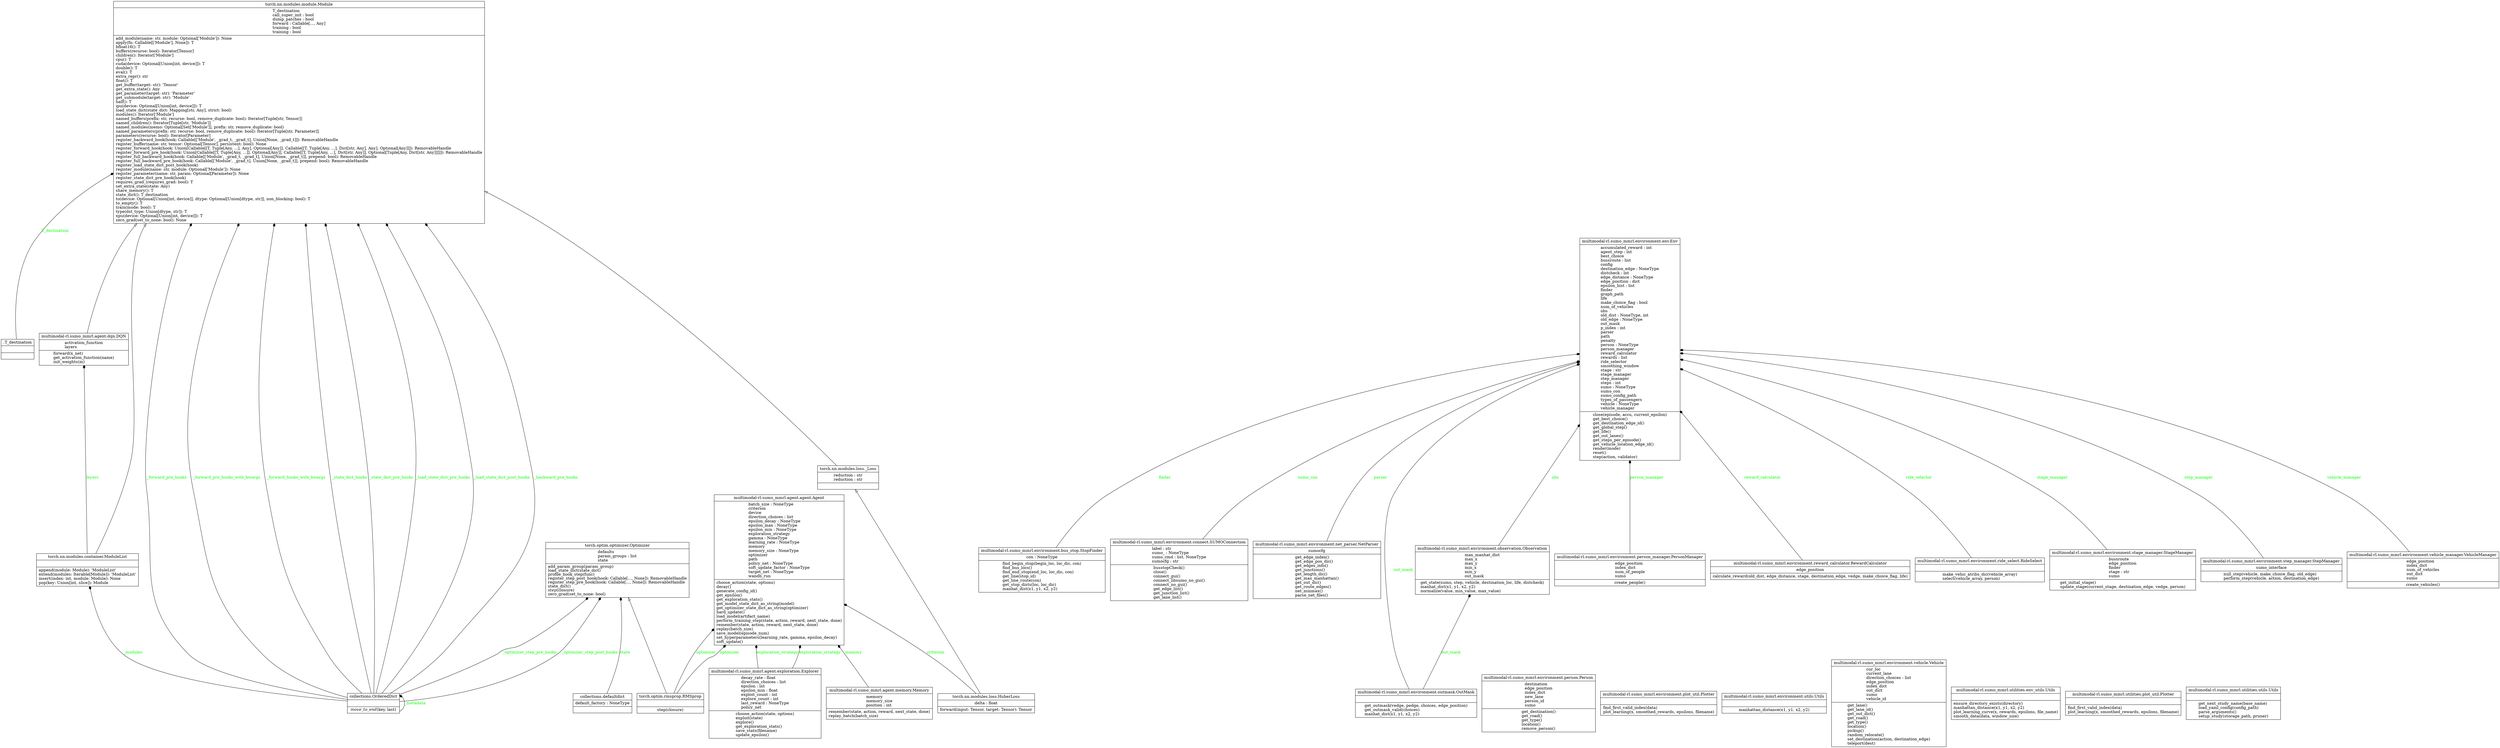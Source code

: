 digraph "classes" {
rankdir=BT
charset="utf-8"
".T_destination" [color="black", fontcolor="black", label=<{.T_destination|<br ALIGN="LEFT"/>|}>, shape="record", style="solid"];
"collections.OrderedDict" [color="black", fontcolor="black", label=<{collections.OrderedDict|<br ALIGN="LEFT"/>|<I>move_to_end</I>(key, last)<br ALIGN="LEFT"/>}>, shape="record", style="solid"];
"collections.defaultdict" [color="black", fontcolor="black", label=<{collections.defaultdict|default_factory : NoneType<br ALIGN="LEFT"/>|}>, shape="record", style="solid"];
"multimodal-rl.sumo_mmrl.agent.agent.Agent" [color="black", fontcolor="black", label=<{multimodal-rl.sumo_mmrl.agent.agent.Agent|batch_size : NoneType<br ALIGN="LEFT"/>criterion<br ALIGN="LEFT"/>device<br ALIGN="LEFT"/>direction_choices : list<br ALIGN="LEFT"/>epsilon_decay : NoneType<br ALIGN="LEFT"/>epsilon_max : NoneType<br ALIGN="LEFT"/>epsilon_min : NoneType<br ALIGN="LEFT"/>exploration_strategy<br ALIGN="LEFT"/>gamma : NoneType<br ALIGN="LEFT"/>learning_rate : NoneType<br ALIGN="LEFT"/>memory<br ALIGN="LEFT"/>memory_size : NoneType<br ALIGN="LEFT"/>optimizer<br ALIGN="LEFT"/>path<br ALIGN="LEFT"/>policy_net : NoneType<br ALIGN="LEFT"/>soft_update_factor : NoneType<br ALIGN="LEFT"/>target_net : NoneType<br ALIGN="LEFT"/>wandb_run<br ALIGN="LEFT"/>|choose_action(state, options)<br ALIGN="LEFT"/>decay()<br ALIGN="LEFT"/>generate_config_id()<br ALIGN="LEFT"/>get_epsilon()<br ALIGN="LEFT"/>get_exploration_stats()<br ALIGN="LEFT"/>get_model_state_dict_as_string(model)<br ALIGN="LEFT"/>get_optimizer_state_dict_as_string(optimizer)<br ALIGN="LEFT"/>hard_update()<br ALIGN="LEFT"/>load_model(artifact_name)<br ALIGN="LEFT"/>perform_training_step(state, action, reward, next_state, done)<br ALIGN="LEFT"/>remember(state, action, reward, next_state, done)<br ALIGN="LEFT"/>replay(batch_size)<br ALIGN="LEFT"/>save_model(episode_num)<br ALIGN="LEFT"/>set_hyperparameters(learning_rate, gamma, epsilon_decay)<br ALIGN="LEFT"/>soft_update()<br ALIGN="LEFT"/>}>, shape="record", style="solid"];
"multimodal-rl.sumo_mmrl.agent.dqn.DQN" [color="black", fontcolor="black", label=<{multimodal-rl.sumo_mmrl.agent.dqn.DQN|activation_function<br ALIGN="LEFT"/>layers<br ALIGN="LEFT"/>|forward(x_net)<br ALIGN="LEFT"/>get_activation_function(name)<br ALIGN="LEFT"/>init_weights(m)<br ALIGN="LEFT"/>}>, shape="record", style="solid"];
"multimodal-rl.sumo_mmrl.agent.exploration.Explorer" [color="black", fontcolor="black", label=<{multimodal-rl.sumo_mmrl.agent.exploration.Explorer|decay_rate : float<br ALIGN="LEFT"/>direction_choices : list<br ALIGN="LEFT"/>epsilon : int<br ALIGN="LEFT"/>epsilon_min : float<br ALIGN="LEFT"/>exploit_count : int<br ALIGN="LEFT"/>explore_count : int<br ALIGN="LEFT"/>last_reward : NoneType<br ALIGN="LEFT"/>policy_net<br ALIGN="LEFT"/>|choose_action(state, options)<br ALIGN="LEFT"/>exploit(state)<br ALIGN="LEFT"/>explore()<br ALIGN="LEFT"/>get_exploration_stats()<br ALIGN="LEFT"/>save_stats(filename)<br ALIGN="LEFT"/>update_epsilon()<br ALIGN="LEFT"/>}>, shape="record", style="solid"];
"multimodal-rl.sumo_mmrl.agent.memory.Memory" [color="black", fontcolor="black", label=<{multimodal-rl.sumo_mmrl.agent.memory.Memory|memory<br ALIGN="LEFT"/>memory_size<br ALIGN="LEFT"/>position : int<br ALIGN="LEFT"/>|remember(state, action, reward, next_state, done)<br ALIGN="LEFT"/>replay_batch(batch_size)<br ALIGN="LEFT"/>}>, shape="record", style="solid"];
"multimodal-rl.sumo_mmrl.environment.bus_stop.StopFinder" [color="black", fontcolor="black", label=<{multimodal-rl.sumo_mmrl.environment.bus_stop.StopFinder|con : NoneType<br ALIGN="LEFT"/>|find_begin_stop(begin_loc, loc_dic, con)<br ALIGN="LEFT"/>find_bus_locs()<br ALIGN="LEFT"/>find_end_stop(end_loc, loc_dic, con)<br ALIGN="LEFT"/>get_line(stop_id)<br ALIGN="LEFT"/>get_line_route(con)<br ALIGN="LEFT"/>get_stop_dists(loc, loc_dic)<br ALIGN="LEFT"/>manhat_dist(x1, y1, x2, y2)<br ALIGN="LEFT"/>}>, shape="record", style="solid"];
"multimodal-rl.sumo_mmrl.environment.connect.SUMOConnection" [color="black", fontcolor="black", label=<{multimodal-rl.sumo_mmrl.environment.connect.SUMOConnection|label : str<br ALIGN="LEFT"/>sumo_ : NoneType<br ALIGN="LEFT"/>sumo_cmd : list, NoneType<br ALIGN="LEFT"/>sumocfg : str<br ALIGN="LEFT"/>|busstopCheck()<br ALIGN="LEFT"/>close()<br ALIGN="LEFT"/>connect_gui()<br ALIGN="LEFT"/>connect_libsumo_no_gui()<br ALIGN="LEFT"/>connect_no_gui()<br ALIGN="LEFT"/>get_edge_list()<br ALIGN="LEFT"/>get_junction_list()<br ALIGN="LEFT"/>get_lane_list()<br ALIGN="LEFT"/>}>, shape="record", style="solid"];
"multimodal-rl.sumo_mmrl.environment.env.Env" [color="black", fontcolor="black", label=<{multimodal-rl.sumo_mmrl.environment.env.Env|accumulated_reward : int<br ALIGN="LEFT"/>agent_step : int<br ALIGN="LEFT"/>best_choice<br ALIGN="LEFT"/>bussroute : list<br ALIGN="LEFT"/>config<br ALIGN="LEFT"/>destination_edge : NoneType<br ALIGN="LEFT"/>distcheck : int<br ALIGN="LEFT"/>edge_distance : NoneType<br ALIGN="LEFT"/>edge_position : dict<br ALIGN="LEFT"/>epsilon_hist : list<br ALIGN="LEFT"/>finder<br ALIGN="LEFT"/>graph_path<br ALIGN="LEFT"/>life<br ALIGN="LEFT"/>make_choice_flag : bool<br ALIGN="LEFT"/>num_of_vehicles<br ALIGN="LEFT"/>obs<br ALIGN="LEFT"/>old_dist : NoneType, int<br ALIGN="LEFT"/>old_edge : NoneType<br ALIGN="LEFT"/>out_mask<br ALIGN="LEFT"/>p_index : int<br ALIGN="LEFT"/>parser<br ALIGN="LEFT"/>path<br ALIGN="LEFT"/>penalty<br ALIGN="LEFT"/>person : NoneType<br ALIGN="LEFT"/>person_manager<br ALIGN="LEFT"/>reward_calculator<br ALIGN="LEFT"/>rewards : list<br ALIGN="LEFT"/>ride_selector<br ALIGN="LEFT"/>smoothing_window<br ALIGN="LEFT"/>stage : str<br ALIGN="LEFT"/>stage_manager<br ALIGN="LEFT"/>step_manager<br ALIGN="LEFT"/>steps : int<br ALIGN="LEFT"/>sumo : NoneType<br ALIGN="LEFT"/>sumo_con<br ALIGN="LEFT"/>sumo_config_path<br ALIGN="LEFT"/>types_of_passengers<br ALIGN="LEFT"/>vehicle : NoneType<br ALIGN="LEFT"/>vehicle_manager<br ALIGN="LEFT"/>|close(episode, accu, current_epsilon)<br ALIGN="LEFT"/>get_best_choice()<br ALIGN="LEFT"/>get_destination_edge_id()<br ALIGN="LEFT"/>get_global_step()<br ALIGN="LEFT"/>get_life()<br ALIGN="LEFT"/>get_out_lanes()<br ALIGN="LEFT"/>get_steps_per_episode()<br ALIGN="LEFT"/>get_vehicle_location_edge_id()<br ALIGN="LEFT"/>render(mode)<br ALIGN="LEFT"/>reset()<br ALIGN="LEFT"/>step(action, validator)<br ALIGN="LEFT"/>}>, shape="record", style="solid"];
"multimodal-rl.sumo_mmrl.environment.net_parser.NetParser" [color="black", fontcolor="black", label=<{multimodal-rl.sumo_mmrl.environment.net_parser.NetParser|sumocfg<br ALIGN="LEFT"/>|get_edge_index()<br ALIGN="LEFT"/>get_edge_pos_dic()<br ALIGN="LEFT"/>get_edges_info()<br ALIGN="LEFT"/>get_junctions()<br ALIGN="LEFT"/>get_length_dic()<br ALIGN="LEFT"/>get_max_manhattan()<br ALIGN="LEFT"/>get_out_dic()<br ALIGN="LEFT"/>get_route_edges()<br ALIGN="LEFT"/>net_minmax()<br ALIGN="LEFT"/>parse_net_files()<br ALIGN="LEFT"/>}>, shape="record", style="solid"];
"multimodal-rl.sumo_mmrl.environment.observation.Observation" [color="black", fontcolor="black", label=<{multimodal-rl.sumo_mmrl.environment.observation.Observation|max_manhat_dist<br ALIGN="LEFT"/>max_x<br ALIGN="LEFT"/>max_y<br ALIGN="LEFT"/>min_x<br ALIGN="LEFT"/>min_y<br ALIGN="LEFT"/>out_mask<br ALIGN="LEFT"/>|get_state(sumo, step, vehicle, destination_loc, life, distcheck)<br ALIGN="LEFT"/>manhat_dist(x1, y1, x2, y2)<br ALIGN="LEFT"/>normalize(value, min_value, max_value)<br ALIGN="LEFT"/>}>, shape="record", style="solid"];
"multimodal-rl.sumo_mmrl.environment.outmask.OutMask" [color="black", fontcolor="black", label=<{multimodal-rl.sumo_mmrl.environment.outmask.OutMask|<br ALIGN="LEFT"/>|get_outmask(vedge, pedge, choices, edge_position)<br ALIGN="LEFT"/>get_outmask_valid(choices)<br ALIGN="LEFT"/>manhat_dist(x1, y1, x2, y2)<br ALIGN="LEFT"/>}>, shape="record", style="solid"];
"multimodal-rl.sumo_mmrl.environment.person.Person" [color="black", fontcolor="black", label=<{multimodal-rl.sumo_mmrl.environment.person.Person|destination<br ALIGN="LEFT"/>edge_position<br ALIGN="LEFT"/>index_dict<br ALIGN="LEFT"/>new_lane<br ALIGN="LEFT"/>person_id<br ALIGN="LEFT"/>sumo<br ALIGN="LEFT"/>|get_destination()<br ALIGN="LEFT"/>get_road()<br ALIGN="LEFT"/>get_type()<br ALIGN="LEFT"/>location()<br ALIGN="LEFT"/>remove_person()<br ALIGN="LEFT"/>}>, shape="record", style="solid"];
"multimodal-rl.sumo_mmrl.environment.person_manager.PersonManager" [color="black", fontcolor="black", label=<{multimodal-rl.sumo_mmrl.environment.person_manager.PersonManager|edge_position<br ALIGN="LEFT"/>index_dict<br ALIGN="LEFT"/>num_of_people<br ALIGN="LEFT"/>sumo<br ALIGN="LEFT"/>|create_people()<br ALIGN="LEFT"/>}>, shape="record", style="solid"];
"multimodal-rl.sumo_mmrl.environment.plot_util.Plotter" [color="black", fontcolor="black", label=<{multimodal-rl.sumo_mmrl.environment.plot_util.Plotter|<br ALIGN="LEFT"/>|find_first_valid_index(data)<br ALIGN="LEFT"/>plot_learning(x, smoothed_rewards, epsilons, filename)<br ALIGN="LEFT"/>}>, shape="record", style="solid"];
"multimodal-rl.sumo_mmrl.environment.reward_calculator.RewardCalculator" [color="black", fontcolor="black", label=<{multimodal-rl.sumo_mmrl.environment.reward_calculator.RewardCalculator|edge_position<br ALIGN="LEFT"/>|calculate_reward(old_dist, edge_distance, stage, destination_edge, vedge, make_choice_flag, life)<br ALIGN="LEFT"/>}>, shape="record", style="solid"];
"multimodal-rl.sumo_mmrl.environment.ride_select.RideSelect" [color="black", fontcolor="black", label=<{multimodal-rl.sumo_mmrl.environment.ride_select.RideSelect|<br ALIGN="LEFT"/>|make_vehic_atribs_dic(vehicle_array)<br ALIGN="LEFT"/>select(vehicle_array, person)<br ALIGN="LEFT"/>}>, shape="record", style="solid"];
"multimodal-rl.sumo_mmrl.environment.stage_manager.StageManager" [color="black", fontcolor="black", label=<{multimodal-rl.sumo_mmrl.environment.stage_manager.StageManager|bussroute<br ALIGN="LEFT"/>edge_position<br ALIGN="LEFT"/>finder<br ALIGN="LEFT"/>stage : str<br ALIGN="LEFT"/>sumo<br ALIGN="LEFT"/>|get_initial_stage()<br ALIGN="LEFT"/>update_stage(current_stage, destination_edge, vedge, person)<br ALIGN="LEFT"/>}>, shape="record", style="solid"];
"multimodal-rl.sumo_mmrl.environment.step_manager.StepManager" [color="black", fontcolor="black", label=<{multimodal-rl.sumo_mmrl.environment.step_manager.StepManager|sumo_interface<br ALIGN="LEFT"/>|null_step(vehicle, make_choice_flag, old_edge)<br ALIGN="LEFT"/>perform_step(vehicle, action, destination_edge)<br ALIGN="LEFT"/>}>, shape="record", style="solid"];
"multimodal-rl.sumo_mmrl.environment.utils.Utils" [color="black", fontcolor="black", label=<{multimodal-rl.sumo_mmrl.environment.utils.Utils|<br ALIGN="LEFT"/>|manhattan_distance(x1, y1, x2, y2)<br ALIGN="LEFT"/>}>, shape="record", style="solid"];
"multimodal-rl.sumo_mmrl.environment.vehicle.Vehicle" [color="black", fontcolor="black", label=<{multimodal-rl.sumo_mmrl.environment.vehicle.Vehicle|cur_loc<br ALIGN="LEFT"/>current_lane<br ALIGN="LEFT"/>direction_choices : list<br ALIGN="LEFT"/>edge_position<br ALIGN="LEFT"/>index_dict<br ALIGN="LEFT"/>out_dict<br ALIGN="LEFT"/>sumo<br ALIGN="LEFT"/>vehicle_id<br ALIGN="LEFT"/>|get_lane()<br ALIGN="LEFT"/>get_lane_id()<br ALIGN="LEFT"/>get_out_dict()<br ALIGN="LEFT"/>get_road()<br ALIGN="LEFT"/>get_type()<br ALIGN="LEFT"/>location()<br ALIGN="LEFT"/>pickup()<br ALIGN="LEFT"/>random_relocate()<br ALIGN="LEFT"/>set_destination(action, destination_edge)<br ALIGN="LEFT"/>teleport(dest)<br ALIGN="LEFT"/>}>, shape="record", style="solid"];
"multimodal-rl.sumo_mmrl.environment.vehicle_manager.VehicleManager" [color="black", fontcolor="black", label=<{multimodal-rl.sumo_mmrl.environment.vehicle_manager.VehicleManager|edge_position<br ALIGN="LEFT"/>index_dict<br ALIGN="LEFT"/>num_of_vehicles<br ALIGN="LEFT"/>out_dict<br ALIGN="LEFT"/>sumo<br ALIGN="LEFT"/>|create_vehicles()<br ALIGN="LEFT"/>}>, shape="record", style="solid"];
"multimodal-rl.sumo_mmrl.utilities.env_utils.Utils" [color="black", fontcolor="black", label=<{multimodal-rl.sumo_mmrl.utilities.env_utils.Utils|<br ALIGN="LEFT"/>|ensure_directory_exists(directory)<br ALIGN="LEFT"/>manhattan_distance(x1, y1, x2, y2)<br ALIGN="LEFT"/>plot_learning_curve(x, rewards, epsilons, file_name)<br ALIGN="LEFT"/>smooth_data(data, window_size)<br ALIGN="LEFT"/>}>, shape="record", style="solid"];
"multimodal-rl.sumo_mmrl.utilities.plot_util.Plotter" [color="black", fontcolor="black", label=<{multimodal-rl.sumo_mmrl.utilities.plot_util.Plotter|<br ALIGN="LEFT"/>|find_first_valid_index(data)<br ALIGN="LEFT"/>plot_learning(x, smoothed_rewards, epsilons, filename)<br ALIGN="LEFT"/>}>, shape="record", style="solid"];
"multimodal-rl.sumo_mmrl.utilities.utils.Utils" [color="black", fontcolor="black", label=<{multimodal-rl.sumo_mmrl.utilities.utils.Utils|<br ALIGN="LEFT"/>|get_next_study_name(base_name)<br ALIGN="LEFT"/>load_yaml_config(config_path)<br ALIGN="LEFT"/>parse_arguments()<br ALIGN="LEFT"/>setup_study(storage_path, pruner)<br ALIGN="LEFT"/>}>, shape="record", style="solid"];
"torch.nn.modules.container.ModuleList" [color="black", fontcolor="black", label=<{torch.nn.modules.container.ModuleList|<br ALIGN="LEFT"/>|append(module: Module): 'ModuleList'<br ALIGN="LEFT"/>extend(modules: Iterable[Module]): 'ModuleList'<br ALIGN="LEFT"/>insert(index: int, module: Module): None<br ALIGN="LEFT"/>pop(key: Union[int, slice]): Module<br ALIGN="LEFT"/>}>, shape="record", style="solid"];
"torch.nn.modules.loss.HuberLoss" [color="black", fontcolor="black", label=<{torch.nn.modules.loss.HuberLoss|delta : float<br ALIGN="LEFT"/>|forward(input: Tensor, target: Tensor): Tensor<br ALIGN="LEFT"/>}>, shape="record", style="solid"];
"torch.nn.modules.loss._Loss" [color="black", fontcolor="black", label=<{torch.nn.modules.loss._Loss|reduction : str<br ALIGN="LEFT"/>reduction : str<br ALIGN="LEFT"/>|}>, shape="record", style="solid"];
"torch.nn.modules.module.Module" [color="black", fontcolor="black", label=<{torch.nn.modules.module.Module|T_destination<br ALIGN="LEFT"/>call_super_init : bool<br ALIGN="LEFT"/>dump_patches : bool<br ALIGN="LEFT"/>forward : Callable[..., Any]<br ALIGN="LEFT"/>training : bool<br ALIGN="LEFT"/>training : bool<br ALIGN="LEFT"/>|add_module(name: str, module: Optional['Module']): None<br ALIGN="LEFT"/>apply(fn: Callable[['Module'], None]): T<br ALIGN="LEFT"/>bfloat16(): T<br ALIGN="LEFT"/>buffers(recurse: bool): Iterator[Tensor]<br ALIGN="LEFT"/>children(): Iterator['Module']<br ALIGN="LEFT"/>cpu(): T<br ALIGN="LEFT"/>cuda(device: Optional[Union[int, device]]): T<br ALIGN="LEFT"/>double(): T<br ALIGN="LEFT"/>eval(): T<br ALIGN="LEFT"/>extra_repr(): str<br ALIGN="LEFT"/>float(): T<br ALIGN="LEFT"/>get_buffer(target: str): 'Tensor'<br ALIGN="LEFT"/>get_extra_state(): Any<br ALIGN="LEFT"/>get_parameter(target: str): 'Parameter'<br ALIGN="LEFT"/>get_submodule(target: str): 'Module'<br ALIGN="LEFT"/>half(): T<br ALIGN="LEFT"/>ipu(device: Optional[Union[int, device]]): T<br ALIGN="LEFT"/>load_state_dict(state_dict: Mapping[str, Any], strict: bool)<br ALIGN="LEFT"/>modules(): Iterator['Module']<br ALIGN="LEFT"/>named_buffers(prefix: str, recurse: bool, remove_duplicate: bool): Iterator[Tuple[str, Tensor]]<br ALIGN="LEFT"/>named_children(): Iterator[Tuple[str, 'Module']]<br ALIGN="LEFT"/>named_modules(memo: Optional[Set['Module']], prefix: str, remove_duplicate: bool)<br ALIGN="LEFT"/>named_parameters(prefix: str, recurse: bool, remove_duplicate: bool): Iterator[Tuple[str, Parameter]]<br ALIGN="LEFT"/>parameters(recurse: bool): Iterator[Parameter]<br ALIGN="LEFT"/>register_backward_hook(hook: Callable[['Module', _grad_t, _grad_t], Union[None, _grad_t]]): RemovableHandle<br ALIGN="LEFT"/>register_buffer(name: str, tensor: Optional[Tensor], persistent: bool): None<br ALIGN="LEFT"/>register_forward_hook(hook: Union[Callable[[T, Tuple[Any, ...], Any], Optional[Any]], Callable[[T, Tuple[Any, ...], Dict[str, Any], Any], Optional[Any]]]): RemovableHandle<br ALIGN="LEFT"/>register_forward_pre_hook(hook: Union[Callable[[T, Tuple[Any, ...]], Optional[Any]], Callable[[T, Tuple[Any, ...], Dict[str, Any]], Optional[Tuple[Any, Dict[str, Any]]]]]): RemovableHandle<br ALIGN="LEFT"/>register_full_backward_hook(hook: Callable[['Module', _grad_t, _grad_t], Union[None, _grad_t]], prepend: bool): RemovableHandle<br ALIGN="LEFT"/>register_full_backward_pre_hook(hook: Callable[['Module', _grad_t], Union[None, _grad_t]], prepend: bool): RemovableHandle<br ALIGN="LEFT"/>register_load_state_dict_post_hook(hook)<br ALIGN="LEFT"/>register_module(name: str, module: Optional['Module']): None<br ALIGN="LEFT"/>register_parameter(name: str, param: Optional[Parameter]): None<br ALIGN="LEFT"/>register_state_dict_pre_hook(hook)<br ALIGN="LEFT"/>requires_grad_(requires_grad: bool): T<br ALIGN="LEFT"/>set_extra_state(state: Any)<br ALIGN="LEFT"/>share_memory(): T<br ALIGN="LEFT"/>state_dict(): T_destination<br ALIGN="LEFT"/>to(device: Optional[Union[int, device]], dtype: Optional[Union[dtype, str]], non_blocking: bool): T<br ALIGN="LEFT"/>to_empty(): T<br ALIGN="LEFT"/>train(mode: bool): T<br ALIGN="LEFT"/>type(dst_type: Union[dtype, str]): T<br ALIGN="LEFT"/>xpu(device: Optional[Union[int, device]]): T<br ALIGN="LEFT"/>zero_grad(set_to_none: bool): None<br ALIGN="LEFT"/>}>, shape="record", style="solid"];
"torch.optim.optimizer.Optimizer" [color="black", fontcolor="black", label=<{torch.optim.optimizer.Optimizer|defaults<br ALIGN="LEFT"/>param_groups : list<br ALIGN="LEFT"/>state<br ALIGN="LEFT"/>|add_param_group(param_group)<br ALIGN="LEFT"/>load_state_dict(state_dict)<br ALIGN="LEFT"/>profile_hook_step(func)<br ALIGN="LEFT"/>register_step_post_hook(hook: Callable[..., None]): RemovableHandle<br ALIGN="LEFT"/>register_step_pre_hook(hook: Callable[..., None]): RemovableHandle<br ALIGN="LEFT"/>state_dict()<br ALIGN="LEFT"/><I>step</I>(closure)<br ALIGN="LEFT"/>zero_grad(set_to_none: bool)<br ALIGN="LEFT"/>}>, shape="record", style="solid"];
"torch.optim.rmsprop.RMSprop" [color="black", fontcolor="black", label=<{torch.optim.rmsprop.RMSprop|<br ALIGN="LEFT"/>|step(closure)<br ALIGN="LEFT"/>}>, shape="record", style="solid"];
"multimodal-rl.sumo_mmrl.agent.dqn.DQN" -> "torch.nn.modules.module.Module" [arrowhead="empty", arrowtail="none"];
"torch.nn.modules.container.ModuleList" -> "torch.nn.modules.module.Module" [arrowhead="empty", arrowtail="none"];
"torch.nn.modules.loss.HuberLoss" -> "torch.nn.modules.loss._Loss" [arrowhead="empty", arrowtail="none"];
"torch.nn.modules.loss._Loss" -> "torch.nn.modules.module.Module" [arrowhead="empty", arrowtail="none"];
"torch.optim.rmsprop.RMSprop" -> "torch.optim.optimizer.Optimizer" [arrowhead="empty", arrowtail="none"];
".T_destination" -> "torch.nn.modules.module.Module" [arrowhead="diamond", arrowtail="none", fontcolor="green", label="T_destination", style="solid"];
"collections.OrderedDict" -> "collections.OrderedDict" [arrowhead="diamond", arrowtail="none", fontcolor="green", label="_metadata", style="solid"];
"collections.OrderedDict" -> "torch.nn.modules.container.ModuleList" [arrowhead="diamond", arrowtail="none", fontcolor="green", label="_modules", style="solid"];
"collections.OrderedDict" -> "torch.nn.modules.module.Module" [arrowhead="diamond", arrowtail="none", fontcolor="green", label="_forward_pre_hooks", style="solid"];
"collections.OrderedDict" -> "torch.nn.modules.module.Module" [arrowhead="diamond", arrowtail="none", fontcolor="green", label="_forward_pre_hooks_with_kwargs", style="solid"];
"collections.OrderedDict" -> "torch.nn.modules.module.Module" [arrowhead="diamond", arrowtail="none", fontcolor="green", label="_forward_hooks_with_kwargs", style="solid"];
"collections.OrderedDict" -> "torch.nn.modules.module.Module" [arrowhead="diamond", arrowtail="none", fontcolor="green", label="_state_dict_hooks", style="solid"];
"collections.OrderedDict" -> "torch.nn.modules.module.Module" [arrowhead="diamond", arrowtail="none", fontcolor="green", label="_state_dict_pre_hooks", style="solid"];
"collections.OrderedDict" -> "torch.nn.modules.module.Module" [arrowhead="diamond", arrowtail="none", fontcolor="green", label="_load_state_dict_pre_hooks", style="solid"];
"collections.OrderedDict" -> "torch.nn.modules.module.Module" [arrowhead="diamond", arrowtail="none", fontcolor="green", label="_load_state_dict_post_hooks", style="solid"];
"collections.OrderedDict" -> "torch.nn.modules.module.Module" [arrowhead="diamond", arrowtail="none", fontcolor="green", label="_backward_pre_hooks", style="solid"];
"collections.OrderedDict" -> "torch.optim.optimizer.Optimizer" [arrowhead="diamond", arrowtail="none", fontcolor="green", label="_optimizer_step_pre_hooks", style="solid"];
"collections.OrderedDict" -> "torch.optim.optimizer.Optimizer" [arrowhead="diamond", arrowtail="none", fontcolor="green", label="_optimizer_step_post_hooks", style="solid"];
"collections.defaultdict" -> "torch.optim.optimizer.Optimizer" [arrowhead="diamond", arrowtail="none", fontcolor="green", label="state", style="solid"];
"multimodal-rl.sumo_mmrl.agent.exploration.Explorer" -> "multimodal-rl.sumo_mmrl.agent.agent.Agent" [arrowhead="diamond", arrowtail="none", fontcolor="green", label="exploration_strategy", style="solid"];
"multimodal-rl.sumo_mmrl.agent.exploration.Explorer" -> "multimodal-rl.sumo_mmrl.agent.agent.Agent" [arrowhead="diamond", arrowtail="none", fontcolor="green", label="exploration_strategy", style="solid"];
"multimodal-rl.sumo_mmrl.agent.memory.Memory" -> "multimodal-rl.sumo_mmrl.agent.agent.Agent" [arrowhead="diamond", arrowtail="none", fontcolor="green", label="memory", style="solid"];
"multimodal-rl.sumo_mmrl.environment.bus_stop.StopFinder" -> "multimodal-rl.sumo_mmrl.environment.env.Env" [arrowhead="diamond", arrowtail="none", fontcolor="green", label="finder", style="solid"];
"multimodal-rl.sumo_mmrl.environment.connect.SUMOConnection" -> "multimodal-rl.sumo_mmrl.environment.env.Env" [arrowhead="diamond", arrowtail="none", fontcolor="green", label="sumo_con", style="solid"];
"multimodal-rl.sumo_mmrl.environment.net_parser.NetParser" -> "multimodal-rl.sumo_mmrl.environment.env.Env" [arrowhead="diamond", arrowtail="none", fontcolor="green", label="parser", style="solid"];
"multimodal-rl.sumo_mmrl.environment.observation.Observation" -> "multimodal-rl.sumo_mmrl.environment.env.Env" [arrowhead="diamond", arrowtail="none", fontcolor="green", label="obs", style="solid"];
"multimodal-rl.sumo_mmrl.environment.outmask.OutMask" -> "multimodal-rl.sumo_mmrl.environment.env.Env" [arrowhead="diamond", arrowtail="none", fontcolor="green", label="out_mask", style="solid"];
"multimodal-rl.sumo_mmrl.environment.outmask.OutMask" -> "multimodal-rl.sumo_mmrl.environment.observation.Observation" [arrowhead="diamond", arrowtail="none", fontcolor="green", label="out_mask", style="solid"];
"multimodal-rl.sumo_mmrl.environment.person_manager.PersonManager" -> "multimodal-rl.sumo_mmrl.environment.env.Env" [arrowhead="diamond", arrowtail="none", fontcolor="green", label="person_manager", style="solid"];
"multimodal-rl.sumo_mmrl.environment.reward_calculator.RewardCalculator" -> "multimodal-rl.sumo_mmrl.environment.env.Env" [arrowhead="diamond", arrowtail="none", fontcolor="green", label="reward_calculator", style="solid"];
"multimodal-rl.sumo_mmrl.environment.ride_select.RideSelect" -> "multimodal-rl.sumo_mmrl.environment.env.Env" [arrowhead="diamond", arrowtail="none", fontcolor="green", label="ride_selector", style="solid"];
"multimodal-rl.sumo_mmrl.environment.stage_manager.StageManager" -> "multimodal-rl.sumo_mmrl.environment.env.Env" [arrowhead="diamond", arrowtail="none", fontcolor="green", label="stage_manager", style="solid"];
"multimodal-rl.sumo_mmrl.environment.step_manager.StepManager" -> "multimodal-rl.sumo_mmrl.environment.env.Env" [arrowhead="diamond", arrowtail="none", fontcolor="green", label="step_manager", style="solid"];
"multimodal-rl.sumo_mmrl.environment.vehicle_manager.VehicleManager" -> "multimodal-rl.sumo_mmrl.environment.env.Env" [arrowhead="diamond", arrowtail="none", fontcolor="green", label="vehicle_manager", style="solid"];
"torch.nn.modules.container.ModuleList" -> "multimodal-rl.sumo_mmrl.agent.dqn.DQN" [arrowhead="diamond", arrowtail="none", fontcolor="green", label="layers", style="solid"];
"torch.nn.modules.loss.HuberLoss" -> "multimodal-rl.sumo_mmrl.agent.agent.Agent" [arrowhead="diamond", arrowtail="none", fontcolor="green", label="criterion", style="solid"];
"torch.optim.rmsprop.RMSprop" -> "multimodal-rl.sumo_mmrl.agent.agent.Agent" [arrowhead="diamond", arrowtail="none", fontcolor="green", label="optimizer", style="solid"];
"torch.optim.rmsprop.RMSprop" -> "multimodal-rl.sumo_mmrl.agent.agent.Agent" [arrowhead="diamond", arrowtail="none", fontcolor="green", label="optimizer", style="solid"];
}
